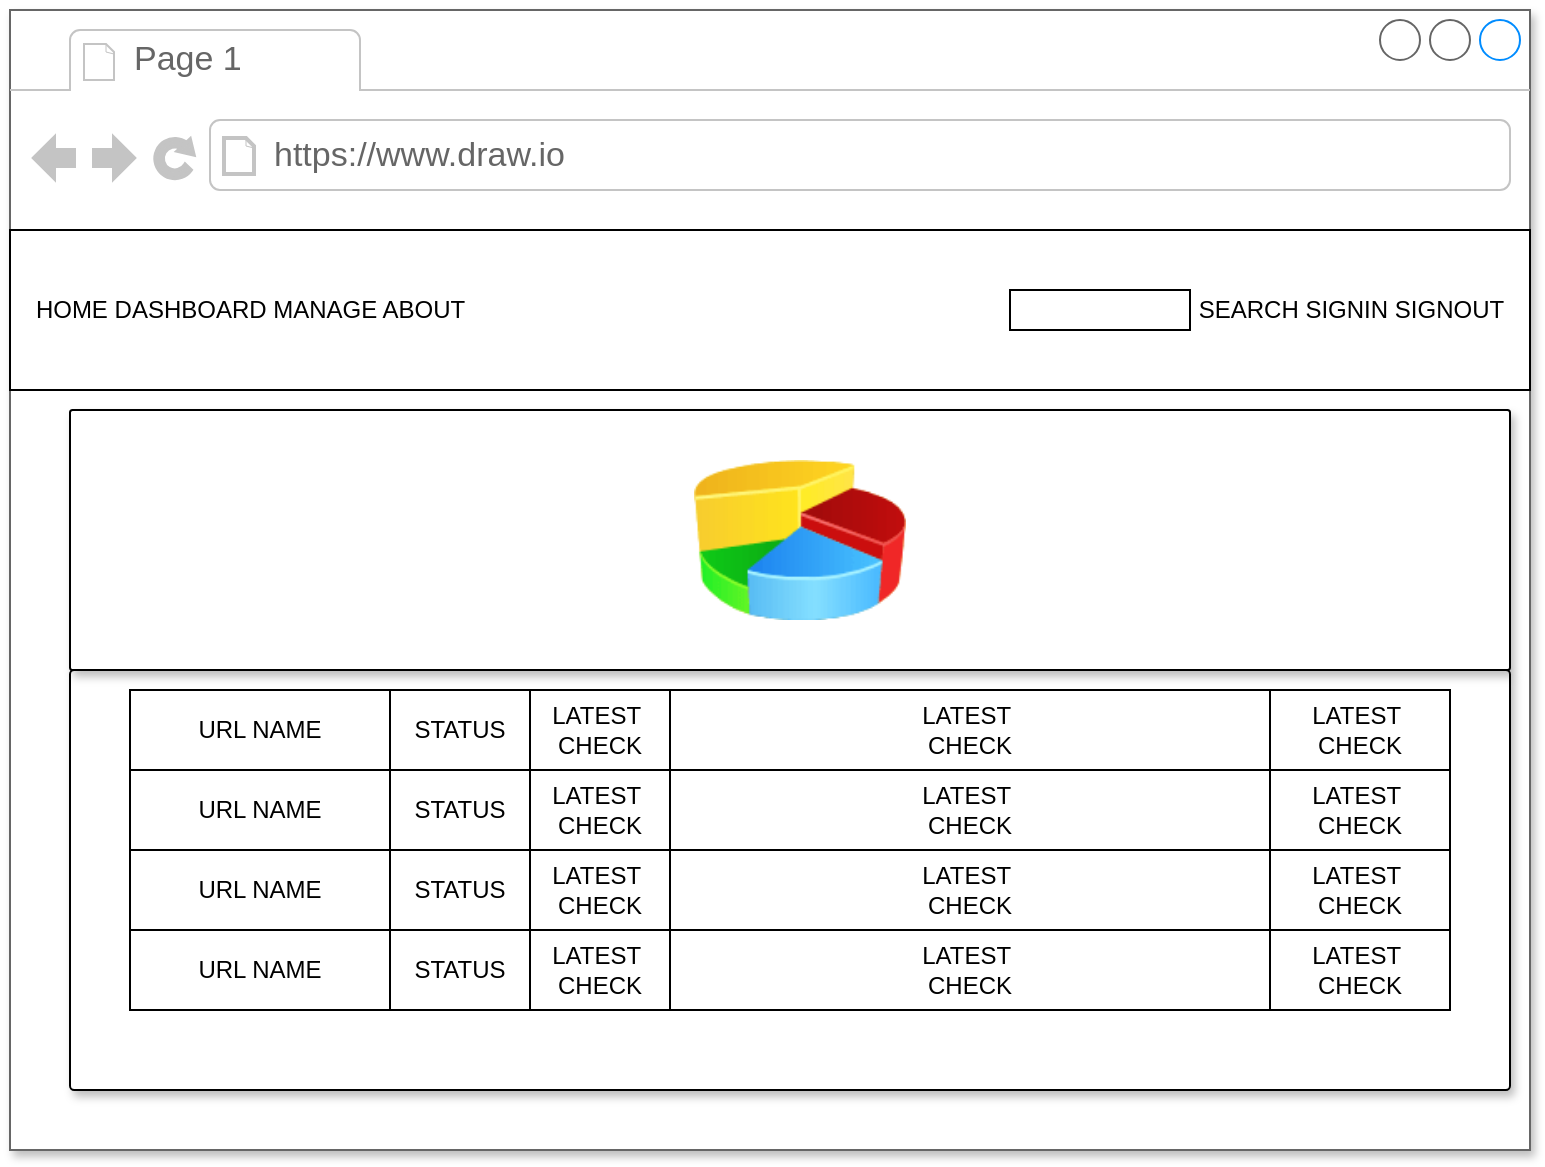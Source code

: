 <mxfile version="13.2.2" type="device" pages="6"><diagram id="Gpcx4wQNA_BlNwUFcQRp" name="0.1 - Dashboard"><mxGraphModel dx="1106" dy="1003" grid="1" gridSize="10" guides="1" tooltips="1" connect="1" arrows="1" fold="1" page="1" pageScale="1" pageWidth="827" pageHeight="1169" math="0" shadow="0"><root><mxCell id="0"/><mxCell id="1" style="" parent="0"/><mxCell id="JhEw5NiSFlyruYVLN_dT-1" value="" style="strokeWidth=1;shadow=1;dashed=0;align=center;html=1;shape=mxgraph.mockup.containers.browserWindow;rSize=0;strokeColor=#666666;strokeColor2=#008cff;strokeColor3=#c4c4c4;mainText=,;recursiveResize=0;fillColor=none;" parent="1" vertex="1"><mxGeometry x="40" y="80" width="760" height="570" as="geometry"/></mxCell><mxCell id="JhEw5NiSFlyruYVLN_dT-2" value="Page 1" style="strokeWidth=1;shadow=0;dashed=0;align=center;html=1;shape=mxgraph.mockup.containers.anchor;fontSize=17;fontColor=#666666;align=left;" parent="JhEw5NiSFlyruYVLN_dT-1" vertex="1"><mxGeometry x="60" y="12" width="110" height="26" as="geometry"/></mxCell><mxCell id="JhEw5NiSFlyruYVLN_dT-3" value="https://www.draw.io" style="strokeWidth=1;shadow=0;dashed=0;align=center;html=1;shape=mxgraph.mockup.containers.anchor;rSize=0;fontSize=17;fontColor=#666666;align=left;" parent="JhEw5NiSFlyruYVLN_dT-1" vertex="1"><mxGeometry x="130" y="60" width="250" height="26" as="geometry"/></mxCell><mxCell id="JhEw5NiSFlyruYVLN_dT-25" value="DASHBOARD COMPONENT" style="rounded=1;whiteSpace=wrap;html=1;shadow=1;arcSize=1;" parent="JhEw5NiSFlyruYVLN_dT-1" vertex="1"><mxGeometry x="30" y="330" width="720" height="210" as="geometry"/></mxCell><mxCell id="JhEw5NiSFlyruYVLN_dT-26" value="URL NAME" style="rounded=0;whiteSpace=wrap;html=1;glass=0;arcSize=2;shadow=0;" parent="JhEw5NiSFlyruYVLN_dT-1" vertex="1"><mxGeometry x="60" y="340" width="130" height="40" as="geometry"/></mxCell><mxCell id="JhEw5NiSFlyruYVLN_dT-27" value="STATUS" style="rounded=0;whiteSpace=wrap;html=1;glass=0;arcSize=2;shadow=0;" parent="JhEw5NiSFlyruYVLN_dT-1" vertex="1"><mxGeometry x="190" y="340" width="70" height="40" as="geometry"/></mxCell><mxCell id="JhEw5NiSFlyruYVLN_dT-28" value="LATEST&amp;nbsp;&lt;br&gt;CHECK" style="rounded=0;whiteSpace=wrap;html=1;glass=0;arcSize=2;shadow=0;" parent="JhEw5NiSFlyruYVLN_dT-1" vertex="1"><mxGeometry x="260" y="340" width="70" height="40" as="geometry"/></mxCell><mxCell id="JhEw5NiSFlyruYVLN_dT-29" value="LATEST&amp;nbsp;&lt;br&gt;CHECK" style="rounded=0;whiteSpace=wrap;html=1;glass=0;arcSize=2;shadow=0;" parent="JhEw5NiSFlyruYVLN_dT-1" vertex="1"><mxGeometry x="330" y="340" width="300" height="40" as="geometry"/></mxCell><mxCell id="JhEw5NiSFlyruYVLN_dT-30" value="LATEST&amp;nbsp;&lt;br&gt;CHECK" style="rounded=0;whiteSpace=wrap;html=1;glass=0;arcSize=2;shadow=0;" parent="JhEw5NiSFlyruYVLN_dT-1" vertex="1"><mxGeometry x="630" y="340" width="90" height="40" as="geometry"/></mxCell><mxCell id="JhEw5NiSFlyruYVLN_dT-32" value="URL NAME" style="rounded=0;whiteSpace=wrap;html=1;glass=0;arcSize=2;shadow=0;" parent="JhEw5NiSFlyruYVLN_dT-1" vertex="1"><mxGeometry x="60" y="380" width="130" height="40" as="geometry"/></mxCell><mxCell id="JhEw5NiSFlyruYVLN_dT-33" value="STATUS" style="rounded=0;whiteSpace=wrap;html=1;glass=0;arcSize=2;shadow=0;" parent="JhEw5NiSFlyruYVLN_dT-1" vertex="1"><mxGeometry x="190" y="380" width="70" height="40" as="geometry"/></mxCell><mxCell id="JhEw5NiSFlyruYVLN_dT-34" value="LATEST&amp;nbsp;&lt;br&gt;CHECK" style="rounded=0;whiteSpace=wrap;html=1;glass=0;arcSize=2;shadow=0;" parent="JhEw5NiSFlyruYVLN_dT-1" vertex="1"><mxGeometry x="260" y="380" width="70" height="40" as="geometry"/></mxCell><mxCell id="JhEw5NiSFlyruYVLN_dT-35" value="LATEST&amp;nbsp;&lt;br&gt;CHECK" style="rounded=0;whiteSpace=wrap;html=1;glass=0;arcSize=2;shadow=0;" parent="JhEw5NiSFlyruYVLN_dT-1" vertex="1"><mxGeometry x="330" y="380" width="300" height="40" as="geometry"/></mxCell><mxCell id="JhEw5NiSFlyruYVLN_dT-36" value="LATEST&amp;nbsp;&lt;br&gt;CHECK" style="rounded=0;whiteSpace=wrap;html=1;glass=0;arcSize=2;shadow=0;" parent="JhEw5NiSFlyruYVLN_dT-1" vertex="1"><mxGeometry x="630" y="380" width="90" height="40" as="geometry"/></mxCell><mxCell id="JhEw5NiSFlyruYVLN_dT-37" value="URL NAME" style="rounded=0;whiteSpace=wrap;html=1;glass=0;arcSize=2;shadow=0;" parent="JhEw5NiSFlyruYVLN_dT-1" vertex="1"><mxGeometry x="60" y="420" width="130" height="40" as="geometry"/></mxCell><mxCell id="JhEw5NiSFlyruYVLN_dT-38" value="STATUS" style="rounded=0;whiteSpace=wrap;html=1;glass=0;arcSize=2;shadow=0;" parent="JhEw5NiSFlyruYVLN_dT-1" vertex="1"><mxGeometry x="190" y="420" width="70" height="40" as="geometry"/></mxCell><mxCell id="JhEw5NiSFlyruYVLN_dT-39" value="LATEST&amp;nbsp;&lt;br&gt;CHECK" style="rounded=0;whiteSpace=wrap;html=1;glass=0;arcSize=2;shadow=0;" parent="JhEw5NiSFlyruYVLN_dT-1" vertex="1"><mxGeometry x="260" y="420" width="70" height="40" as="geometry"/></mxCell><mxCell id="JhEw5NiSFlyruYVLN_dT-40" value="LATEST&amp;nbsp;&lt;br&gt;CHECK" style="rounded=0;whiteSpace=wrap;html=1;glass=0;arcSize=2;shadow=0;" parent="JhEw5NiSFlyruYVLN_dT-1" vertex="1"><mxGeometry x="330" y="420" width="300" height="40" as="geometry"/></mxCell><mxCell id="JhEw5NiSFlyruYVLN_dT-41" value="LATEST&amp;nbsp;&lt;br&gt;CHECK" style="rounded=0;whiteSpace=wrap;html=1;glass=0;arcSize=2;shadow=0;" parent="JhEw5NiSFlyruYVLN_dT-1" vertex="1"><mxGeometry x="630" y="420" width="90" height="40" as="geometry"/></mxCell><mxCell id="JhEw5NiSFlyruYVLN_dT-42" value="URL NAME" style="rounded=0;whiteSpace=wrap;html=1;glass=0;arcSize=2;shadow=0;" parent="JhEw5NiSFlyruYVLN_dT-1" vertex="1"><mxGeometry x="60" y="460" width="130" height="40" as="geometry"/></mxCell><mxCell id="JhEw5NiSFlyruYVLN_dT-43" value="STATUS" style="rounded=0;whiteSpace=wrap;html=1;glass=0;arcSize=2;shadow=0;" parent="JhEw5NiSFlyruYVLN_dT-1" vertex="1"><mxGeometry x="190" y="460" width="70" height="40" as="geometry"/></mxCell><mxCell id="JhEw5NiSFlyruYVLN_dT-44" value="LATEST&amp;nbsp;&lt;br&gt;CHECK" style="rounded=0;whiteSpace=wrap;html=1;glass=0;arcSize=2;shadow=0;" parent="JhEw5NiSFlyruYVLN_dT-1" vertex="1"><mxGeometry x="260" y="460" width="70" height="40" as="geometry"/></mxCell><mxCell id="JhEw5NiSFlyruYVLN_dT-45" value="LATEST&amp;nbsp;&lt;br&gt;CHECK" style="rounded=0;whiteSpace=wrap;html=1;glass=0;arcSize=2;shadow=0;" parent="JhEw5NiSFlyruYVLN_dT-1" vertex="1"><mxGeometry x="330" y="460" width="300" height="40" as="geometry"/></mxCell><mxCell id="JhEw5NiSFlyruYVLN_dT-46" value="LATEST&amp;nbsp;&lt;br&gt;CHECK" style="rounded=0;whiteSpace=wrap;html=1;glass=0;arcSize=2;shadow=0;" parent="JhEw5NiSFlyruYVLN_dT-1" vertex="1"><mxGeometry x="630" y="460" width="90" height="40" as="geometry"/></mxCell><mxCell id="Xcr8S9W_x8ViJhrweZmh-1" value="" style="rounded=1;whiteSpace=wrap;html=1;shadow=1;arcSize=1;" parent="JhEw5NiSFlyruYVLN_dT-1" vertex="1"><mxGeometry x="30" y="200" width="720" height="130" as="geometry"/></mxCell><mxCell id="Xcr8S9W_x8ViJhrweZmh-2" value="" style="image;html=1;labelBackgroundColor=#ffffff;image=img/lib/clip_art/finance/Pie_Chart_128x128.png" parent="JhEw5NiSFlyruYVLN_dT-1" vertex="1"><mxGeometry x="210" y="225" width="370" height="80" as="geometry"/></mxCell><mxCell id="JhEw5NiSFlyruYVLN_dT-10" value="Layout" parent="0"/><mxCell id="JhEw5NiSFlyruYVLN_dT-24" value="HOME DASHBOARD MANAGE ABOUT&amp;nbsp; &amp;nbsp; &amp;nbsp; &amp;nbsp; &amp;nbsp; &amp;nbsp; &amp;nbsp; &amp;nbsp; &amp;nbsp; &amp;nbsp; &amp;nbsp; &amp;nbsp; &amp;nbsp; &amp;nbsp; &amp;nbsp; &amp;nbsp; &amp;nbsp; &amp;nbsp; &amp;nbsp; &amp;nbsp; &amp;nbsp; &amp;nbsp; &amp;nbsp; &amp;nbsp; &amp;nbsp; &amp;nbsp; &amp;nbsp; &amp;nbsp; &amp;nbsp; &amp;nbsp; &amp;nbsp; &amp;nbsp; &amp;nbsp; &amp;nbsp; &amp;nbsp; &amp;nbsp; &amp;nbsp; &amp;nbsp; &amp;nbsp; &amp;nbsp; &amp;nbsp; &amp;nbsp; &amp;nbsp; &amp;nbsp; &amp;nbsp; &amp;nbsp; &amp;nbsp; &amp;nbsp; &amp;nbsp; &amp;nbsp; &amp;nbsp; &amp;nbsp; &amp;nbsp; &amp;nbsp; &amp;nbsp; SEARCH SIGNIN SIGNOUT" style="rounded=0;whiteSpace=wrap;html=1;shadow=0;" parent="JhEw5NiSFlyruYVLN_dT-10" vertex="1"><mxGeometry x="40" y="190" width="760" height="80" as="geometry"/></mxCell><mxCell id="JhEw5NiSFlyruYVLN_dT-63" value="" style="rounded=0;whiteSpace=wrap;html=1;shadow=0;glass=0;fillColor=none;" parent="JhEw5NiSFlyruYVLN_dT-10" vertex="1"><mxGeometry x="540" y="220" width="90" height="20" as="geometry"/></mxCell><mxCell id="JhEw5NiSFlyruYVLN_dT-17" value="Untitled Layer" parent="0" visible="0"/><mxCell id="JhEw5NiSFlyruYVLN_dT-18" value="" style="strokeWidth=1;shadow=1;dashed=0;align=center;html=1;shape=mxgraph.mockup.containers.browserWindow;rSize=0;strokeColor=#666666;strokeColor2=#008cff;strokeColor3=#c4c4c4;mainText=,;recursiveResize=0;fillColor=none;" parent="JhEw5NiSFlyruYVLN_dT-17" vertex="1"><mxGeometry x="40" y="80" width="760" height="570" as="geometry"/></mxCell><mxCell id="JhEw5NiSFlyruYVLN_dT-19" value="Page 1" style="strokeWidth=1;shadow=0;dashed=0;align=center;html=1;shape=mxgraph.mockup.containers.anchor;fontSize=17;fontColor=#666666;align=left;" parent="JhEw5NiSFlyruYVLN_dT-18" vertex="1"><mxGeometry x="60" y="12" width="110" height="26" as="geometry"/></mxCell><mxCell id="JhEw5NiSFlyruYVLN_dT-20" value="https://www.draw.io" style="strokeWidth=1;shadow=0;dashed=0;align=center;html=1;shape=mxgraph.mockup.containers.anchor;rSize=0;fontSize=17;fontColor=#666666;align=left;" parent="JhEw5NiSFlyruYVLN_dT-18" vertex="1"><mxGeometry x="130" y="60" width="250" height="26" as="geometry"/></mxCell><mxCell id="JhEw5NiSFlyruYVLN_dT-21" value="HEADER" style="rounded=0;whiteSpace=wrap;html=1;shadow=1;" parent="JhEw5NiSFlyruYVLN_dT-18" vertex="1"><mxGeometry y="110" width="760" height="80" as="geometry"/></mxCell><mxCell id="JhEw5NiSFlyruYVLN_dT-22" value="COMPONENT NAME" style="rounded=0;whiteSpace=wrap;html=1;" parent="JhEw5NiSFlyruYVLN_dT-18" vertex="1"><mxGeometry x="30" y="190" width="700" height="30" as="geometry"/></mxCell><mxCell id="JhEw5NiSFlyruYVLN_dT-23" value="COMPONENT NAME" style="rounded=0;whiteSpace=wrap;html=1;" parent="JhEw5NiSFlyruYVLN_dT-18" vertex="1"><mxGeometry x="30" y="250" width="700" height="290" as="geometry"/></mxCell></root></mxGraphModel></diagram><diagram name="0.1 - URL Manager" id="dG4ljf8J-7K_ddV0CfgQ"><mxGraphModel dx="1106" dy="1003" grid="1" gridSize="10" guides="1" tooltips="1" connect="1" arrows="1" fold="1" page="1" pageScale="1" pageWidth="827" pageHeight="1169" math="0" shadow="0"><root><mxCell id="LIolIvbrjn1tyEnvguCQ-0"/><mxCell id="LIolIvbrjn1tyEnvguCQ-1" style="" parent="LIolIvbrjn1tyEnvguCQ-0"/><mxCell id="LIolIvbrjn1tyEnvguCQ-2" value="" style="strokeWidth=1;shadow=1;dashed=0;align=center;html=1;shape=mxgraph.mockup.containers.browserWindow;rSize=0;strokeColor=#666666;strokeColor2=#008cff;strokeColor3=#c4c4c4;mainText=,;recursiveResize=0;fillColor=none;" parent="LIolIvbrjn1tyEnvguCQ-1" vertex="1"><mxGeometry x="40" y="80" width="760" height="570" as="geometry"/></mxCell><mxCell id="LIolIvbrjn1tyEnvguCQ-3" value="Page 1" style="strokeWidth=1;shadow=0;dashed=0;align=center;html=1;shape=mxgraph.mockup.containers.anchor;fontSize=17;fontColor=#666666;align=left;" parent="LIolIvbrjn1tyEnvguCQ-2" vertex="1"><mxGeometry x="60" y="12" width="110" height="26" as="geometry"/></mxCell><mxCell id="LIolIvbrjn1tyEnvguCQ-4" value="https://www.draw.io" style="strokeWidth=1;shadow=0;dashed=0;align=center;html=1;shape=mxgraph.mockup.containers.anchor;rSize=0;fontSize=17;fontColor=#666666;align=left;" parent="LIolIvbrjn1tyEnvguCQ-2" vertex="1"><mxGeometry x="130" y="60" width="250" height="26" as="geometry"/></mxCell><mxCell id="LIolIvbrjn1tyEnvguCQ-11" value="URL NAME: _____________________" style="rounded=0;whiteSpace=wrap;html=1;glass=0;arcSize=2;shadow=0;" parent="LIolIvbrjn1tyEnvguCQ-2" vertex="1"><mxGeometry x="20" y="350" width="720" height="30" as="geometry"/></mxCell><mxCell id="LIolIvbrjn1tyEnvguCQ-36" value="v0.1" style="text;strokeColor=none;fillColor=none;html=1;fontSize=24;fontStyle=1;verticalAlign=middle;align=center;rounded=0;shadow=0;glass=0;" parent="LIolIvbrjn1tyEnvguCQ-1" vertex="1"><mxGeometry x="390" y="20" width="100" height="40" as="geometry"/></mxCell><mxCell id="LIolIvbrjn1tyEnvguCQ-5" value="Layout" parent="LIolIvbrjn1tyEnvguCQ-0"/><mxCell id="LIolIvbrjn1tyEnvguCQ-6" value="HOME&amp;nbsp; DASHBOARD&amp;nbsp; MANAGE&amp;nbsp; &amp;nbsp;ABOUT&amp;nbsp; &amp;nbsp; &amp;nbsp; &amp;nbsp; &amp;nbsp; &amp;nbsp; &amp;nbsp; &amp;nbsp; &amp;nbsp; &amp;nbsp; &amp;nbsp; &amp;nbsp; &amp;nbsp; &amp;nbsp; &amp;nbsp; &amp;nbsp; &amp;nbsp; &amp;nbsp; &amp;nbsp; &amp;nbsp; &amp;nbsp; &amp;nbsp; &amp;nbsp; &amp;nbsp; &amp;nbsp; &amp;nbsp; &amp;nbsp; &amp;nbsp; &amp;nbsp; &amp;nbsp; &amp;nbsp; &amp;nbsp; &amp;nbsp; &amp;nbsp; &amp;nbsp; &amp;nbsp; &amp;nbsp; &amp;nbsp; &amp;nbsp; &amp;nbsp; &amp;nbsp; &amp;nbsp; &amp;nbsp; &amp;nbsp; &amp;nbsp; &amp;nbsp; &amp;nbsp; &amp;nbsp; &amp;nbsp; &amp;nbsp; &amp;nbsp; &amp;nbsp; &amp;nbsp; &amp;nbsp; &amp;nbsp; &amp;nbsp; &amp;nbsp; &amp;nbsp; &amp;nbsp; &amp;nbsp; &amp;nbsp; &amp;nbsp; &amp;nbsp; &amp;nbsp; &amp;nbsp; &amp;nbsp; &amp;nbsp; &amp;nbsp; &amp;nbsp; &amp;nbsp; &amp;nbsp;" style="rounded=0;whiteSpace=wrap;html=1;shadow=0;fontStyle=1" parent="LIolIvbrjn1tyEnvguCQ-5" vertex="1"><mxGeometry x="40" y="190" width="760" height="80" as="geometry"/></mxCell><mxCell id="LIolIvbrjn1tyEnvguCQ-29" value="Untitled Layer" parent="LIolIvbrjn1tyEnvguCQ-0" visible="0"/><mxCell id="LIolIvbrjn1tyEnvguCQ-30" value="" style="strokeWidth=1;shadow=1;dashed=0;align=center;html=1;shape=mxgraph.mockup.containers.browserWindow;rSize=0;strokeColor=#666666;strokeColor2=#008cff;strokeColor3=#c4c4c4;mainText=,;recursiveResize=0;fillColor=none;" parent="LIolIvbrjn1tyEnvguCQ-29" vertex="1"><mxGeometry x="40" y="80" width="760" height="570" as="geometry"/></mxCell><mxCell id="LIolIvbrjn1tyEnvguCQ-31" value="Page 1" style="strokeWidth=1;shadow=0;dashed=0;align=center;html=1;shape=mxgraph.mockup.containers.anchor;fontSize=17;fontColor=#666666;align=left;" parent="LIolIvbrjn1tyEnvguCQ-30" vertex="1"><mxGeometry x="60" y="12" width="110" height="26" as="geometry"/></mxCell><mxCell id="LIolIvbrjn1tyEnvguCQ-32" value="https://www.draw.io" style="strokeWidth=1;shadow=0;dashed=0;align=center;html=1;shape=mxgraph.mockup.containers.anchor;rSize=0;fontSize=17;fontColor=#666666;align=left;" parent="LIolIvbrjn1tyEnvguCQ-30" vertex="1"><mxGeometry x="130" y="60" width="250" height="26" as="geometry"/></mxCell><mxCell id="LIolIvbrjn1tyEnvguCQ-33" value="HEADER" style="rounded=0;whiteSpace=wrap;html=1;shadow=1;" parent="LIolIvbrjn1tyEnvguCQ-30" vertex="1"><mxGeometry y="110" width="760" height="80" as="geometry"/></mxCell><mxCell id="LIolIvbrjn1tyEnvguCQ-34" value="COMPONENT NAME" style="rounded=0;whiteSpace=wrap;html=1;" parent="LIolIvbrjn1tyEnvguCQ-30" vertex="1"><mxGeometry x="30" y="190" width="700" height="30" as="geometry"/></mxCell><mxCell id="LIolIvbrjn1tyEnvguCQ-35" value="COMPONENT NAME" style="rounded=0;whiteSpace=wrap;html=1;" parent="LIolIvbrjn1tyEnvguCQ-30" vertex="1"><mxGeometry x="30" y="250" width="700" height="290" as="geometry"/></mxCell></root></mxGraphModel></diagram><diagram id="1hkBMuZgUc20kdUB3a5_" name="Component Relation"><mxGraphModel dx="1106" dy="1003" grid="1" gridSize="10" guides="1" tooltips="1" connect="1" arrows="1" fold="1" page="1" pageScale="1" pageWidth="827" pageHeight="1169" math="0" shadow="0"><root><mxCell id="D-e44xu-37rE9NArLliy-0"/><mxCell id="D-e44xu-37rE9NArLliy-1" parent="D-e44xu-37rE9NArLliy-0"/><mxCell id="D-e44xu-37rE9NArLliy-4" style="edgeStyle=orthogonalEdgeStyle;rounded=0;orthogonalLoop=1;jettySize=auto;html=1;exitX=0.5;exitY=1;exitDx=0;exitDy=0;entryX=0.5;entryY=0;entryDx=0;entryDy=0;" parent="D-e44xu-37rE9NArLliy-1" source="D-e44xu-37rE9NArLliy-2" target="D-e44xu-37rE9NArLliy-5" edge="1"><mxGeometry relative="1" as="geometry"><mxPoint x="160" y="200" as="targetPoint"/></mxGeometry></mxCell><mxCell id="D-e44xu-37rE9NArLliy-2" value="APP COMPONENT" style="rounded=0;whiteSpace=wrap;html=1;" parent="D-e44xu-37rE9NArLliy-1" vertex="1"><mxGeometry x="240" y="80" width="160" height="40" as="geometry"/></mxCell><mxCell id="D-e44xu-37rE9NArLliy-5" value="NAVIGATION" style="rounded=0;whiteSpace=wrap;html=1;" parent="D-e44xu-37rE9NArLliy-1" vertex="1"><mxGeometry x="120" y="200" width="120" height="40" as="geometry"/></mxCell><mxCell id="D-e44xu-37rE9NArLliy-17" value="" style="edgeStyle=orthogonalEdgeStyle;rounded=0;orthogonalLoop=1;jettySize=auto;html=1;" parent="D-e44xu-37rE9NArLliy-1" source="D-e44xu-37rE9NArLliy-6" target="D-e44xu-37rE9NArLliy-13" edge="1"><mxGeometry relative="1" as="geometry"/></mxCell><mxCell id="D-e44xu-37rE9NArLliy-6" value="DASHBOARD" style="rounded=0;whiteSpace=wrap;html=1;" parent="D-e44xu-37rE9NArLliy-1" vertex="1"><mxGeometry x="260" y="200" width="120" height="40" as="geometry"/></mxCell><mxCell id="D-e44xu-37rE9NArLliy-7" value="FOOTER" style="rounded=0;whiteSpace=wrap;html=1;" parent="D-e44xu-37rE9NArLliy-1" vertex="1"><mxGeometry x="400" y="200" width="120" height="40" as="geometry"/></mxCell><mxCell id="D-e44xu-37rE9NArLliy-10" style="edgeStyle=orthogonalEdgeStyle;rounded=0;orthogonalLoop=1;jettySize=auto;html=1;exitX=0.5;exitY=1;exitDx=0;exitDy=0;entryX=0.5;entryY=0;entryDx=0;entryDy=0;" parent="D-e44xu-37rE9NArLliy-1" source="D-e44xu-37rE9NArLliy-2" target="D-e44xu-37rE9NArLliy-7" edge="1"><mxGeometry relative="1" as="geometry"><mxPoint x="170" y="210" as="targetPoint"/><mxPoint x="330" y="130" as="sourcePoint"/></mxGeometry></mxCell><mxCell id="D-e44xu-37rE9NArLliy-12" style="edgeStyle=orthogonalEdgeStyle;rounded=0;orthogonalLoop=1;jettySize=auto;html=1;" parent="D-e44xu-37rE9NArLliy-1" target="D-e44xu-37rE9NArLliy-6" edge="1"><mxGeometry relative="1" as="geometry"><mxPoint x="530" y="210" as="targetPoint"/><mxPoint x="320" y="120" as="sourcePoint"/></mxGeometry></mxCell><mxCell id="D-e44xu-37rE9NArLliy-13" value="NGX-CHART" style="rounded=0;whiteSpace=wrap;html=1;" parent="D-e44xu-37rE9NArLliy-1" vertex="1"><mxGeometry x="320" y="280" width="120" height="40" as="geometry"/></mxCell><mxCell id="D-e44xu-37rE9NArLliy-14" value="API RESPONSE &lt;br&gt;SERVICE&lt;br&gt;" style="rounded=0;whiteSpace=wrap;html=1;" parent="D-e44xu-37rE9NArLliy-1" vertex="1"><mxGeometry x="130" y="280" width="120" height="40" as="geometry"/></mxCell><mxCell id="mgAC9dKgCsvl-_7SrLu1-0" value="" style="endArrow=classic;startArrow=classic;html=1;entryX=0.5;entryY=1;entryDx=0;entryDy=0;exitX=0.5;exitY=0;exitDx=0;exitDy=0;" parent="D-e44xu-37rE9NArLliy-1" source="D-e44xu-37rE9NArLliy-14" target="D-e44xu-37rE9NArLliy-6" edge="1"><mxGeometry width="50" height="50" relative="1" as="geometry"><mxPoint x="390" y="540" as="sourcePoint"/><mxPoint x="440" y="490" as="targetPoint"/></mxGeometry></mxCell></root></mxGraphModel></diagram><diagram id="zvkIWAT0B6ysT9Fz6baL" name="Database integration"><mxGraphModel dx="1106" dy="1003" grid="1" gridSize="10" guides="1" tooltips="1" connect="1" arrows="1" fold="1" page="1" pageScale="1" pageWidth="827" pageHeight="1169" math="0" shadow="0"><root><mxCell id="cudRAM9V3_3gnMUIZ0v8-0"/><mxCell id="cudRAM9V3_3gnMUIZ0v8-1" parent="cudRAM9V3_3gnMUIZ0v8-0"/><mxCell id="ZcI8CtILM8tUKuTAT-XX-14" value="&lt;font style=&quot;font-size: 21px&quot;&gt;STATUS SONAR UI&lt;/font&gt;" style="rounded=0;whiteSpace=wrap;html=1;fontStyle=1;strokeWidth=1;align=left;verticalAlign=top;labelBackgroundColor=none;labelBorderColor=none;fillColor=#f5f5f5;strokeColor=#666666;fontColor=#333333;" parent="cudRAM9V3_3gnMUIZ0v8-1" vertex="1"><mxGeometry x="10" y="160" width="810" height="180" as="geometry"/></mxCell><mxCell id="ZcI8CtILM8tUKuTAT-XX-15" value="CHARTS" style="rounded=0;whiteSpace=wrap;html=1;strokeWidth=1;fontStyle=1;align=left;verticalAlign=top;" parent="cudRAM9V3_3gnMUIZ0v8-1" vertex="1"><mxGeometry x="700" y="210" width="110" height="120" as="geometry"/></mxCell><mxCell id="cudRAM9V3_3gnMUIZ0v8-2" value="ACCOUNT DATA -&amp;nbsp;&lt;br&gt;MONGODB" style="shape=cylinder;whiteSpace=wrap;html=1;boundedLbl=1;backgroundOutline=1;fontStyle=1;strokeWidth=2;fillColor=#dae8fc;strokeColor=#6c8ebf;shadow=1;" parent="cudRAM9V3_3gnMUIZ0v8-1" vertex="1"><mxGeometry x="40" y="710" width="530" height="100" as="geometry"/></mxCell><mxCell id="vEK50lEWHPLwnyE-kc_l-9" value="URLCHECKER&amp;nbsp;SERVICE" style="rounded=0;whiteSpace=wrap;html=1;fontStyle=1;strokeWidth=1;fontSize=15;verticalAlign=middle;align=center;" parent="cudRAM9V3_3gnMUIZ0v8-1" vertex="1"><mxGeometry x="320" y="440" width="250" height="130" as="geometry"/></mxCell><mxCell id="ZcI8CtILM8tUKuTAT-XX-0" value="ACCOUNT SERVICE api/account/" style="rounded=0;whiteSpace=wrap;html=1;fontStyle=1;strokeWidth=1;fontSize=15;verticalAlign=middle;align=center;" parent="cudRAM9V3_3gnMUIZ0v8-1" vertex="1"><mxGeometry x="10" y="440" width="300" height="130" as="geometry"/></mxCell><mxCell id="ZcI8CtILM8tUKuTAT-XX-3" value="DATABASE INTEGRATION" style="rounded=0;whiteSpace=wrap;html=1;strokeWidth=2;fontStyle=1;fontSize=30;fillColor=#ffe6cc;strokeColor=#d79b00;" parent="cudRAM9V3_3gnMUIZ0v8-1" vertex="1"><mxGeometry x="10" y="40" width="810" height="40" as="geometry"/></mxCell><mxCell id="ZcI8CtILM8tUKuTAT-XX-16" value="SHOW URL LIST" style="rounded=0;whiteSpace=wrap;html=1;strokeWidth=1;fontStyle=1;align=left;verticalAlign=top;" parent="cudRAM9V3_3gnMUIZ0v8-1" vertex="1"><mxGeometry x="20" y="210" width="170" height="120" as="geometry"/></mxCell><mxCell id="ZcI8CtILM8tUKuTAT-XX-18" value="ACCOUNT EDIT" style="rounded=0;whiteSpace=wrap;html=1;strokeWidth=1;fontStyle=1;align=left;verticalAlign=top;" parent="cudRAM9V3_3gnMUIZ0v8-1" vertex="1"><mxGeometry x="200" y="210" width="320" height="120" as="geometry"/></mxCell><mxCell id="ZcI8CtILM8tUKuTAT-XX-19" value="ADMIN" style="rounded=0;whiteSpace=wrap;html=1;strokeWidth=1;fontStyle=1;align=left;verticalAlign=top;" parent="cudRAM9V3_3gnMUIZ0v8-1" vertex="1"><mxGeometry x="530" y="210" width="160" height="120" as="geometry"/></mxCell><mxCell id="ZcI8CtILM8tUKuTAT-XX-20" value="METRICS SERVICE&lt;br&gt;" style="rounded=0;whiteSpace=wrap;html=1;fontStyle=1;strokeWidth=1;fontSize=15;verticalAlign=middle;align=center;shadow=0;fillColor=#ffffff;opacity=80;" parent="cudRAM9V3_3gnMUIZ0v8-1" vertex="1"><mxGeometry x="580" y="440" width="220" height="130" as="geometry"/></mxCell><mxCell id="vEK50lEWHPLwnyE-kc_l-11" value="PROMETHEUS" style="shape=cylinder;whiteSpace=wrap;html=1;boundedLbl=1;backgroundOutline=1;fontStyle=1;strokeWidth=2;fillColor=#dae8fc;strokeColor=#6c8ebf;shadow=0;opacity=80;textOpacity=50;" parent="cudRAM9V3_3gnMUIZ0v8-1" vertex="1"><mxGeometry x="610" y="510" width="150" height="50" as="geometry"/></mxCell><mxCell id="ZcI8CtILM8tUKuTAT-XX-22" value="&lt;font style=&quot;font-size: 12px&quot;&gt;readAccount.UrlList()&lt;/font&gt;" style="rounded=1;whiteSpace=wrap;html=1;strokeWidth=1;fontSize=22;align=center;fontStyle=1;verticalAlign=middle;fillColor=#fff2cc;strokeColor=#d6b656;" parent="cudRAM9V3_3gnMUIZ0v8-1" vertex="1"><mxGeometry x="330" y="540" width="130" height="25" as="geometry"/></mxCell><mxCell id="ZcI8CtILM8tUKuTAT-XX-26" style="edgeStyle=orthogonalEdgeStyle;orthogonalLoop=1;jettySize=auto;html=1;entryX=0.5;entryY=0;entryDx=0;entryDy=0;fontSize=22;comic=0;shadow=0;jumpStyle=none;curved=1;" parent="cudRAM9V3_3gnMUIZ0v8-1" source="ZcI8CtILM8tUKuTAT-XX-25" target="cudRAM9V3_3gnMUIZ0v8-2" edge="1"><mxGeometry relative="1" as="geometry"/></mxCell><mxCell id="ZcI8CtILM8tUKuTAT-XX-25" value="&lt;font style=&quot;font-size: 12px&quot;&gt;readAccountList()&lt;/font&gt;" style="rounded=1;whiteSpace=wrap;html=1;strokeWidth=1;fontSize=22;align=center;fontStyle=1;verticalAlign=middle;fillColor=#fff2cc;strokeColor=#d6b656;" parent="cudRAM9V3_3gnMUIZ0v8-1" vertex="1"><mxGeometry x="20" y="540" width="110" height="25" as="geometry"/></mxCell><mxCell id="ZcI8CtILM8tUKuTAT-XX-27" style="edgeStyle=orthogonalEdgeStyle;orthogonalLoop=1;jettySize=auto;html=1;entryX=0.5;entryY=0;entryDx=0;entryDy=0;fontSize=22;comic=0;shadow=0;jumpStyle=none;curved=1;exitX=0.5;exitY=1;exitDx=0;exitDy=0;" parent="cudRAM9V3_3gnMUIZ0v8-1" source="ZcI8CtILM8tUKuTAT-XX-22" target="cudRAM9V3_3gnMUIZ0v8-2" edge="1"><mxGeometry relative="1" as="geometry"><mxPoint x="100" y="575" as="sourcePoint"/><mxPoint x="325" y="810" as="targetPoint"/></mxGeometry></mxCell><mxCell id="ZcI8CtILM8tUKuTAT-XX-34" style="edgeStyle=orthogonalEdgeStyle;curved=1;comic=0;jumpStyle=none;orthogonalLoop=1;jettySize=auto;html=1;shadow=0;fontSize=15;exitX=0.5;exitY=1;exitDx=0;exitDy=0;" parent="cudRAM9V3_3gnMUIZ0v8-1" source="ZcI8CtILM8tUKuTAT-XX-15" target="ZcI8CtILM8tUKuTAT-XX-35" edge="1"><mxGeometry relative="1" as="geometry"/></mxCell><mxCell id="ZcI8CtILM8tUKuTAT-XX-28" value="&lt;font style=&quot;font-size: 12px&quot;&gt;fetchMetrics()&lt;/font&gt;" style="rounded=1;whiteSpace=wrap;html=1;strokeWidth=1;fontSize=22;align=center;fontStyle=1;verticalAlign=middle;fillColor=#fff2cc;strokeColor=#d6b656;" parent="cudRAM9V3_3gnMUIZ0v8-1" vertex="1"><mxGeometry x="710" y="300" width="80" height="25" as="geometry"/></mxCell><mxCell id="ZcI8CtILM8tUKuTAT-XX-33" style="edgeStyle=orthogonalEdgeStyle;curved=1;comic=0;jumpStyle=none;orthogonalLoop=1;jettySize=auto;html=1;entryX=0.5;entryY=0;entryDx=0;entryDy=0;shadow=0;fontSize=15;" parent="cudRAM9V3_3gnMUIZ0v8-1" source="ZcI8CtILM8tUKuTAT-XX-30" target="ZcI8CtILM8tUKuTAT-XX-31" edge="1"><mxGeometry relative="1" as="geometry"/></mxCell><mxCell id="ZcI8CtILM8tUKuTAT-XX-30" value="&lt;font style=&quot;font-size: 12px&quot;&gt;fetchURLs()&lt;/font&gt;" style="rounded=1;whiteSpace=wrap;html=1;strokeWidth=1;fontSize=22;align=center;fontStyle=1;verticalAlign=middle;fillColor=#fff2cc;strokeColor=#d6b656;" parent="cudRAM9V3_3gnMUIZ0v8-1" vertex="1"><mxGeometry x="30" y="300" width="80" height="25" as="geometry"/></mxCell><mxCell id="ZcI8CtILM8tUKuTAT-XX-31" value="&lt;font style=&quot;font-size: 12px&quot;&gt;/list&lt;/font&gt;" style="rounded=1;whiteSpace=wrap;html=1;strokeWidth=1;fontSize=22;align=center;fontStyle=1;verticalAlign=middle;fillColor=#fff2cc;strokeColor=#d6b656;" parent="cudRAM9V3_3gnMUIZ0v8-1" vertex="1"><mxGeometry x="17.5" y="450" width="62.5" height="25" as="geometry"/></mxCell><mxCell id="ZcI8CtILM8tUKuTAT-XX-35" value="&lt;font style=&quot;font-size: 12px&quot;&gt;/api/metrics&lt;/font&gt;" style="rounded=1;whiteSpace=wrap;html=1;strokeWidth=1;fontSize=22;align=center;fontStyle=1;verticalAlign=middle;fillColor=#fff2cc;strokeColor=#d6b656;" parent="cudRAM9V3_3gnMUIZ0v8-1" vertex="1"><mxGeometry x="595" y="450" width="105" height="25" as="geometry"/></mxCell><mxCell id="-xV8MvhNhdqh9ppOXkF3-0" value="&lt;font style=&quot;font-size: 12px&quot;&gt;getAccount()&lt;/font&gt;" style="rounded=1;whiteSpace=wrap;html=1;strokeWidth=1;fontSize=22;align=center;fontStyle=1;verticalAlign=middle;fillColor=#fff2cc;strokeColor=#d6b656;" parent="cudRAM9V3_3gnMUIZ0v8-1" vertex="1"><mxGeometry x="200" y="300" width="90" height="25" as="geometry"/></mxCell><mxCell id="-xV8MvhNhdqh9ppOXkF3-3" value="" style="edgeStyle=orthogonalEdgeStyle;rounded=0;orthogonalLoop=1;jettySize=auto;html=1;curved=1;entryX=0.5;entryY=0;entryDx=0;entryDy=0;" parent="cudRAM9V3_3gnMUIZ0v8-1" source="-xV8MvhNhdqh9ppOXkF3-1" target="-xV8MvhNhdqh9ppOXkF3-2" edge="1"><mxGeometry relative="1" as="geometry"><Array as="points"><mxPoint x="370" y="360"/><mxPoint x="270" y="360"/><mxPoint x="270" y="450"/></Array></mxGeometry></mxCell><mxCell id="-xV8MvhNhdqh9ppOXkF3-1" value="&lt;font style=&quot;font-size: 12px&quot;&gt;updateAccount&lt;br&gt;&lt;/font&gt;" style="rounded=1;whiteSpace=wrap;html=1;strokeWidth=1;fontSize=22;align=center;fontStyle=1;verticalAlign=middle;fillColor=#fff2cc;strokeColor=#d6b656;" parent="cudRAM9V3_3gnMUIZ0v8-1" vertex="1"><mxGeometry x="320" y="300" width="100" height="25" as="geometry"/></mxCell><mxCell id="-xV8MvhNhdqh9ppOXkF3-2" value="&lt;font style=&quot;font-size: 12px&quot;&gt;/update&lt;br&gt;&lt;/font&gt;" style="rounded=1;whiteSpace=wrap;html=1;strokeWidth=1;fontSize=22;align=center;fontStyle=1;verticalAlign=middle;fillColor=#fff2cc;strokeColor=#d6b656;" parent="cudRAM9V3_3gnMUIZ0v8-1" vertex="1"><mxGeometry x="220" y="450" width="77.5" height="25" as="geometry"/></mxCell></root></mxGraphModel></diagram><diagram id="UFHgbshWEryycwcyFsBY" name="Interactions"><mxGraphModel dx="1106" dy="1003" grid="1" gridSize="10" guides="1" tooltips="1" connect="1" arrows="1" fold="1" page="1" pageScale="1" pageWidth="827" pageHeight="1169" math="0" shadow="0"><root><mxCell id="rede_vxR9uphIIsBgFmv-0"/><mxCell id="rede_vxR9uphIIsBgFmv-1" parent="rede_vxR9uphIIsBgFmv-0"/><mxCell id="66dbVpCIPyyFejY8Mm0t-0" value="UI" style="rounded=0;whiteSpace=wrap;html=1;fontStyle=1;strokeWidth=2;" parent="rede_vxR9uphIIsBgFmv-1" vertex="1"><mxGeometry x="180" y="40" width="210" height="40" as="geometry"/></mxCell><mxCell id="66dbVpCIPyyFejY8Mm0t-1" value="API" style="rounded=0;whiteSpace=wrap;html=1;fontStyle=1;strokeWidth=2;" parent="rede_vxR9uphIIsBgFmv-1" vertex="1"><mxGeometry x="410" y="40" width="180" height="40" as="geometry"/></mxCell><mxCell id="66dbVpCIPyyFejY8Mm0t-2" value="DB" style="rounded=0;whiteSpace=wrap;html=1;fontStyle=1;strokeWidth=2;" parent="rede_vxR9uphIIsBgFmv-1" vertex="1"><mxGeometry x="610" y="40" width="200" height="40" as="geometry"/></mxCell><mxCell id="uuUtZW20ondWaVqZDQMc-0" value="" style="endArrow=none;html=1;strokeWidth=2;" parent="rede_vxR9uphIIsBgFmv-1" edge="1"><mxGeometry width="50" height="50" relative="1" as="geometry"><mxPoint x="400" y="1000" as="sourcePoint"/><mxPoint x="400" y="40" as="targetPoint"/></mxGeometry></mxCell><mxCell id="uuUtZW20ondWaVqZDQMc-1" value="" style="endArrow=none;html=1;strokeWidth=2;" parent="rede_vxR9uphIIsBgFmv-1" edge="1"><mxGeometry width="50" height="50" relative="1" as="geometry"><mxPoint x="600" y="1000" as="sourcePoint"/><mxPoint x="600" y="40" as="targetPoint"/></mxGeometry></mxCell><mxCell id="uuUtZW20ondWaVqZDQMc-2" value="ACTION" style="rounded=0;whiteSpace=wrap;html=1;fontStyle=1;strokeWidth=2;" parent="rede_vxR9uphIIsBgFmv-1" vertex="1"><mxGeometry x="10" y="40" width="140" height="40" as="geometry"/></mxCell><mxCell id="uuUtZW20ondWaVqZDQMc-3" value="" style="endArrow=none;html=1;strokeWidth=2;" parent="rede_vxR9uphIIsBgFmv-1" edge="1"><mxGeometry width="50" height="50" relative="1" as="geometry"><mxPoint x="160" y="1000" as="sourcePoint"/><mxPoint x="160" y="40" as="targetPoint"/></mxGeometry></mxCell><mxCell id="uuUtZW20ondWaVqZDQMc-4" value="" style="endArrow=none;html=1;strokeWidth=2;" parent="rede_vxR9uphIIsBgFmv-1" edge="1"><mxGeometry width="50" height="50" relative="1" as="geometry"><mxPoint x="10" y="90" as="sourcePoint"/><mxPoint x="810" y="90" as="targetPoint"/></mxGeometry></mxCell><mxCell id="uuUtZW20ondWaVqZDQMc-10" value="" style="edgeStyle=entityRelationEdgeStyle;rounded=0;orthogonalLoop=1;jettySize=auto;html=1;strokeWidth=2;" parent="rede_vxR9uphIIsBgFmv-1" source="uuUtZW20ondWaVqZDQMc-8" target="uuUtZW20ondWaVqZDQMc-9" edge="1"><mxGeometry relative="1" as="geometry"/></mxCell><mxCell id="uuUtZW20ondWaVqZDQMc-8" value="MANAGE -&lt;br&gt;UPDATE" style="rounded=1;whiteSpace=wrap;html=1;strokeWidth=2;fontStyle=1" parent="rede_vxR9uphIIsBgFmv-1" vertex="1"><mxGeometry x="30" y="121" width="120" height="42" as="geometry"/></mxCell><mxCell id="uuUtZW20ondWaVqZDQMc-9" value="LOAD CUSTOMER CONFIG" style="rounded=1;whiteSpace=wrap;html=1;strokeWidth=2;fontStyle=1" parent="rede_vxR9uphIIsBgFmv-1" vertex="1"><mxGeometry x="200" y="122" width="155" height="40" as="geometry"/></mxCell><mxCell id="uuUtZW20ondWaVqZDQMc-11" value="GET ACCOUNT CONFIG" style="rounded=1;whiteSpace=wrap;html=1;strokeWidth=2;fontStyle=1" parent="rede_vxR9uphIIsBgFmv-1" vertex="1"><mxGeometry x="440" y="122" width="120" height="38" as="geometry"/></mxCell><mxCell id="uuUtZW20ondWaVqZDQMc-17" value="DISPLAY URL LIST" style="rounded=1;whiteSpace=wrap;html=1;strokeWidth=2;fontStyle=1" parent="rede_vxR9uphIIsBgFmv-1" vertex="1"><mxGeometry x="200" y="202" width="155" height="40" as="geometry"/></mxCell><mxCell id="uuUtZW20ondWaVqZDQMc-24" value="MONGODB" style="shape=cylinder;whiteSpace=wrap;html=1;boundedLbl=1;backgroundOutline=1;strokeWidth=2;fontStyle=1" parent="rede_vxR9uphIIsBgFmv-1" vertex="1"><mxGeometry x="640" y="117" width="140" height="283" as="geometry"/></mxCell><mxCell id="uuUtZW20ondWaVqZDQMc-27" value="EDIT -&amp;gt; SAVE" style="rounded=1;whiteSpace=wrap;html=1;strokeWidth=2;fontStyle=1" parent="rede_vxR9uphIIsBgFmv-1" vertex="1"><mxGeometry x="200" y="360" width="155" height="40" as="geometry"/></mxCell><mxCell id="uuUtZW20ondWaVqZDQMc-28" value="" style="endArrow=classic;html=1;strokeColor=#000000;strokeWidth=2;exitX=0.5;exitY=1;exitDx=0;exitDy=0;entryX=0.5;entryY=0;entryDx=0;entryDy=0;" parent="rede_vxR9uphIIsBgFmv-1" source="uuUtZW20ondWaVqZDQMc-17" target="uuUtZW20ondWaVqZDQMc-27" edge="1"><mxGeometry width="50" height="50" relative="1" as="geometry"><mxPoint x="550" y="510" as="sourcePoint"/><mxPoint x="600" y="460" as="targetPoint"/></mxGeometry></mxCell><mxCell id="uuUtZW20ondWaVqZDQMc-29" value="UPDATE ACCOUNT CONFIG" style="rounded=1;whiteSpace=wrap;html=1;strokeWidth=2;fontStyle=1" parent="rede_vxR9uphIIsBgFmv-1" vertex="1"><mxGeometry x="440" y="360" width="120" height="40" as="geometry"/></mxCell><mxCell id="uuUtZW20ondWaVqZDQMc-31" value="" style="endArrow=classic;html=1;strokeColor=#000000;strokeWidth=2;entryX=0;entryY=0.5;entryDx=0;entryDy=0;exitX=1;exitY=0.5;exitDx=0;exitDy=0;" parent="rede_vxR9uphIIsBgFmv-1" source="uuUtZW20ondWaVqZDQMc-27" target="uuUtZW20ondWaVqZDQMc-29" edge="1"><mxGeometry width="50" height="50" relative="1" as="geometry"><mxPoint x="550" y="510" as="sourcePoint"/><mxPoint x="600" y="460" as="targetPoint"/></mxGeometry></mxCell><mxCell id="uuUtZW20ondWaVqZDQMc-32" value="" style="endArrow=classic;html=1;strokeColor=#000000;strokeWidth=2;entryX=0;entryY=0.7;entryDx=0;entryDy=0;exitX=1;exitY=0.5;exitDx=0;exitDy=0;" parent="rede_vxR9uphIIsBgFmv-1" source="uuUtZW20ondWaVqZDQMc-29" target="uuUtZW20ondWaVqZDQMc-24" edge="1"><mxGeometry width="50" height="50" relative="1" as="geometry"><mxPoint x="365" y="310" as="sourcePoint"/><mxPoint x="450" y="310" as="targetPoint"/></mxGeometry></mxCell><mxCell id="uuUtZW20ondWaVqZDQMc-34" value="" style="endArrow=classic;startArrow=classic;html=1;strokeColor=#000000;strokeWidth=2;entryX=0;entryY=0.5;entryDx=0;entryDy=0;exitX=1;exitY=0.5;exitDx=0;exitDy=0;" parent="rede_vxR9uphIIsBgFmv-1" source="uuUtZW20ondWaVqZDQMc-11" target="uuUtZW20ondWaVqZDQMc-24" edge="1"><mxGeometry width="50" height="50" relative="1" as="geometry"><mxPoint x="550" y="510" as="sourcePoint"/><mxPoint x="600" y="460" as="targetPoint"/></mxGeometry></mxCell><mxCell id="uuUtZW20ondWaVqZDQMc-35" value="" style="endArrow=classic;html=1;strokeColor=#000000;strokeWidth=2;entryX=0;entryY=0.5;entryDx=0;entryDy=0;exitX=1;exitY=0.5;exitDx=0;exitDy=0;" parent="rede_vxR9uphIIsBgFmv-1" source="uuUtZW20ondWaVqZDQMc-9" target="uuUtZW20ondWaVqZDQMc-11" edge="1"><mxGeometry width="50" height="50" relative="1" as="geometry"><mxPoint x="550" y="510" as="sourcePoint"/><mxPoint x="600" y="460" as="targetPoint"/></mxGeometry></mxCell><mxCell id="uuUtZW20ondWaVqZDQMc-36" value="" style="endArrow=classic;html=1;strokeColor=#000000;strokeWidth=2;entryX=1;entryY=0.5;entryDx=0;entryDy=0;exitX=0.5;exitY=1;exitDx=0;exitDy=0;" parent="rede_vxR9uphIIsBgFmv-1" source="uuUtZW20ondWaVqZDQMc-11" target="uuUtZW20ondWaVqZDQMc-17" edge="1"><mxGeometry width="50" height="50" relative="1" as="geometry"><mxPoint x="550" y="510" as="sourcePoint"/><mxPoint x="600" y="460" as="targetPoint"/></mxGeometry></mxCell><mxCell id="uuUtZW20ondWaVqZDQMc-37" value="" style="endArrow=none;html=1;strokeWidth=2;" parent="rede_vxR9uphIIsBgFmv-1" edge="1"><mxGeometry width="50" height="50" relative="1" as="geometry"><mxPoint x="10" y="440" as="sourcePoint"/><mxPoint x="810" y="440" as="targetPoint"/></mxGeometry></mxCell></root></mxGraphModel></diagram><diagram id="QkGGx9-Bl9aZLSr3smDP" name="URL Scanner"><mxGraphModel dx="1370" dy="1220" grid="1" gridSize="10" guides="1" tooltips="1" connect="1" arrows="1" fold="1" page="1" pageScale="1" pageWidth="827" pageHeight="1169" math="0" shadow="0"><root><mxCell id="m9IR8mznCrcwpfCEdbHi-0"/><mxCell id="m9IR8mznCrcwpfCEdbHi-1" parent="m9IR8mznCrcwpfCEdbHi-0"/><mxCell id="S2hc7wD9gJDVM63HpA5h-0" value="UI" style="rounded=0;whiteSpace=wrap;html=1;fontStyle=1;strokeWidth=2;" vertex="1" parent="m9IR8mznCrcwpfCEdbHi-1"><mxGeometry x="180" y="40" width="210" height="40" as="geometry"/></mxCell><mxCell id="S2hc7wD9gJDVM63HpA5h-1" value="SCANNER API" style="rounded=0;whiteSpace=wrap;html=1;fontStyle=1;strokeWidth=2;" vertex="1" parent="m9IR8mznCrcwpfCEdbHi-1"><mxGeometry x="410" y="40" width="180" height="40" as="geometry"/></mxCell><mxCell id="S2hc7wD9gJDVM63HpA5h-2" value="DB" style="rounded=0;whiteSpace=wrap;html=1;fontStyle=1;strokeWidth=2;" vertex="1" parent="m9IR8mznCrcwpfCEdbHi-1"><mxGeometry x="610" y="40" width="200" height="40" as="geometry"/></mxCell><mxCell id="S2hc7wD9gJDVM63HpA5h-3" value="" style="endArrow=none;html=1;strokeWidth=2;" edge="1" parent="m9IR8mznCrcwpfCEdbHi-1"><mxGeometry width="50" height="50" relative="1" as="geometry"><mxPoint x="400" y="1000" as="sourcePoint"/><mxPoint x="400" y="40" as="targetPoint"/></mxGeometry></mxCell><mxCell id="S2hc7wD9gJDVM63HpA5h-4" value="" style="endArrow=none;html=1;strokeWidth=2;" edge="1" parent="m9IR8mznCrcwpfCEdbHi-1"><mxGeometry width="50" height="50" relative="1" as="geometry"><mxPoint x="600" y="1000" as="sourcePoint"/><mxPoint x="600" y="40" as="targetPoint"/></mxGeometry></mxCell><mxCell id="S2hc7wD9gJDVM63HpA5h-5" value="ACTION" style="rounded=0;whiteSpace=wrap;html=1;fontStyle=1;strokeWidth=2;" vertex="1" parent="m9IR8mznCrcwpfCEdbHi-1"><mxGeometry x="10" y="40" width="140" height="40" as="geometry"/></mxCell><mxCell id="S2hc7wD9gJDVM63HpA5h-6" value="" style="endArrow=none;html=1;strokeWidth=2;" edge="1" parent="m9IR8mznCrcwpfCEdbHi-1"><mxGeometry width="50" height="50" relative="1" as="geometry"><mxPoint x="160" y="1000" as="sourcePoint"/><mxPoint x="160" y="40" as="targetPoint"/></mxGeometry></mxCell><mxCell id="S2hc7wD9gJDVM63HpA5h-7" value="" style="endArrow=none;html=1;strokeWidth=2;" edge="1" parent="m9IR8mznCrcwpfCEdbHi-1"><mxGeometry width="50" height="50" relative="1" as="geometry"><mxPoint x="10" y="90" as="sourcePoint"/><mxPoint x="810" y="90" as="targetPoint"/></mxGeometry></mxCell><mxCell id="S2hc7wD9gJDVM63HpA5h-8" value="" style="edgeStyle=entityRelationEdgeStyle;rounded=0;orthogonalLoop=1;jettySize=auto;html=1;strokeWidth=2;" edge="1" parent="m9IR8mznCrcwpfCEdbHi-1" source="S2hc7wD9gJDVM63HpA5h-9" target="S2hc7wD9gJDVM63HpA5h-10"><mxGeometry relative="1" as="geometry"/></mxCell><mxCell id="S2hc7wD9gJDVM63HpA5h-9" value="MANAGE -&lt;br&gt;UPDATE" style="rounded=1;whiteSpace=wrap;html=1;strokeWidth=2;fontStyle=1" vertex="1" parent="m9IR8mznCrcwpfCEdbHi-1"><mxGeometry x="20" y="324" width="120" height="42" as="geometry"/></mxCell><mxCell id="S2hc7wD9gJDVM63HpA5h-10" value="LOAD CUSTOMER CONFIG" style="rounded=1;whiteSpace=wrap;html=1;strokeWidth=2;fontStyle=1" vertex="1" parent="m9IR8mznCrcwpfCEdbHi-1"><mxGeometry x="190" y="325" width="155" height="40" as="geometry"/></mxCell><mxCell id="S2hc7wD9gJDVM63HpA5h-11" value="GET ACCOUNT CONFIG" style="rounded=1;whiteSpace=wrap;html=1;strokeWidth=2;fontStyle=1" vertex="1" parent="m9IR8mznCrcwpfCEdbHi-1"><mxGeometry x="430" y="325" width="120" height="38" as="geometry"/></mxCell><mxCell id="S2hc7wD9gJDVM63HpA5h-12" value="DISPLAY URL LIST" style="rounded=1;whiteSpace=wrap;html=1;strokeWidth=2;fontStyle=1" vertex="1" parent="m9IR8mznCrcwpfCEdbHi-1"><mxGeometry x="190" y="405" width="155" height="40" as="geometry"/></mxCell><mxCell id="S2hc7wD9gJDVM63HpA5h-14" value="EDIT -&amp;gt; SAVE" style="rounded=1;whiteSpace=wrap;html=1;strokeWidth=2;fontStyle=1" vertex="1" parent="m9IR8mznCrcwpfCEdbHi-1"><mxGeometry x="190" y="563" width="155" height="40" as="geometry"/></mxCell><mxCell id="S2hc7wD9gJDVM63HpA5h-15" value="" style="endArrow=classic;html=1;strokeColor=#000000;strokeWidth=2;exitX=0.5;exitY=1;exitDx=0;exitDy=0;entryX=0.5;entryY=0;entryDx=0;entryDy=0;" edge="1" parent="m9IR8mznCrcwpfCEdbHi-1" source="S2hc7wD9gJDVM63HpA5h-12" target="S2hc7wD9gJDVM63HpA5h-14"><mxGeometry width="50" height="50" relative="1" as="geometry"><mxPoint x="540" y="713" as="sourcePoint"/><mxPoint x="590" y="663" as="targetPoint"/></mxGeometry></mxCell><mxCell id="S2hc7wD9gJDVM63HpA5h-16" value="UPDATE ACCOUNT CONFIG" style="rounded=1;whiteSpace=wrap;html=1;strokeWidth=2;fontStyle=1" vertex="1" parent="m9IR8mznCrcwpfCEdbHi-1"><mxGeometry x="430" y="563" width="120" height="40" as="geometry"/></mxCell><mxCell id="S2hc7wD9gJDVM63HpA5h-17" value="" style="endArrow=classic;html=1;strokeColor=#000000;strokeWidth=2;entryX=0;entryY=0.5;entryDx=0;entryDy=0;exitX=1;exitY=0.5;exitDx=0;exitDy=0;" edge="1" parent="m9IR8mznCrcwpfCEdbHi-1" source="S2hc7wD9gJDVM63HpA5h-14" target="S2hc7wD9gJDVM63HpA5h-16"><mxGeometry width="50" height="50" relative="1" as="geometry"><mxPoint x="540" y="713" as="sourcePoint"/><mxPoint x="590" y="663" as="targetPoint"/></mxGeometry></mxCell><mxCell id="S2hc7wD9gJDVM63HpA5h-18" value="" style="endArrow=classic;html=1;strokeColor=#000000;strokeWidth=2;entryX=0;entryY=0.5;entryDx=0;entryDy=0;exitX=1;exitY=0.5;exitDx=0;exitDy=0;" edge="1" parent="m9IR8mznCrcwpfCEdbHi-1" source="S2hc7wD9gJDVM63HpA5h-16" target="S2hc7wD9gJDVM63HpA5h-13"><mxGeometry width="50" height="50" relative="1" as="geometry"><mxPoint x="355" y="513" as="sourcePoint"/><mxPoint x="440" y="513" as="targetPoint"/></mxGeometry></mxCell><mxCell id="S2hc7wD9gJDVM63HpA5h-19" value="" style="endArrow=classic;startArrow=classic;html=1;strokeColor=#000000;strokeWidth=2;entryX=0;entryY=0.3;entryDx=0;entryDy=0;exitX=1;exitY=0.5;exitDx=0;exitDy=0;" edge="1" parent="m9IR8mznCrcwpfCEdbHi-1" source="S2hc7wD9gJDVM63HpA5h-11" target="S2hc7wD9gJDVM63HpA5h-13"><mxGeometry width="50" height="50" relative="1" as="geometry"><mxPoint x="540" y="713" as="sourcePoint"/><mxPoint x="590" y="663" as="targetPoint"/></mxGeometry></mxCell><mxCell id="S2hc7wD9gJDVM63HpA5h-20" value="" style="endArrow=classic;html=1;strokeColor=#000000;strokeWidth=2;entryX=0;entryY=0.5;entryDx=0;entryDy=0;exitX=1;exitY=0.5;exitDx=0;exitDy=0;" edge="1" parent="m9IR8mznCrcwpfCEdbHi-1" source="S2hc7wD9gJDVM63HpA5h-10" target="S2hc7wD9gJDVM63HpA5h-11"><mxGeometry width="50" height="50" relative="1" as="geometry"><mxPoint x="540" y="713" as="sourcePoint"/><mxPoint x="590" y="663" as="targetPoint"/></mxGeometry></mxCell><mxCell id="S2hc7wD9gJDVM63HpA5h-21" value="" style="endArrow=classic;html=1;strokeColor=#000000;strokeWidth=2;entryX=1;entryY=0.5;entryDx=0;entryDy=0;exitX=0.5;exitY=1;exitDx=0;exitDy=0;" edge="1" parent="m9IR8mznCrcwpfCEdbHi-1" source="S2hc7wD9gJDVM63HpA5h-11" target="S2hc7wD9gJDVM63HpA5h-12"><mxGeometry width="50" height="50" relative="1" as="geometry"><mxPoint x="540" y="713" as="sourcePoint"/><mxPoint x="590" y="663" as="targetPoint"/></mxGeometry></mxCell><mxCell id="S2hc7wD9gJDVM63HpA5h-22" value="" style="endArrow=none;html=1;strokeWidth=2;" edge="1" parent="m9IR8mznCrcwpfCEdbHi-1"><mxGeometry width="50" height="50" relative="1" as="geometry"><mxPoint x="14" y="640" as="sourcePoint"/><mxPoint x="600" y="640" as="targetPoint"/></mxGeometry></mxCell><mxCell id="S2hc7wD9gJDVM63HpA5h-23" value="" style="endArrow=none;html=1;strokeWidth=2;" edge="1" parent="m9IR8mznCrcwpfCEdbHi-1"><mxGeometry width="50" height="50" relative="1" as="geometry"><mxPoint x="10" y="120" as="sourcePoint"/><mxPoint x="810" y="120" as="targetPoint"/></mxGeometry></mxCell><mxCell id="S2hc7wD9gJDVM63HpA5h-24" value="" style="endArrow=none;html=1;strokeWidth=2;" edge="1" parent="m9IR8mznCrcwpfCEdbHi-1"><mxGeometry width="50" height="50" relative="1" as="geometry"><mxPoint x="10" y="300" as="sourcePoint"/><mxPoint x="600" y="300" as="targetPoint"/></mxGeometry></mxCell><mxCell id="S2hc7wD9gJDVM63HpA5h-25" value="STARTUP" style="rounded=1;whiteSpace=wrap;html=1;strokeWidth=2;fontStyle=1" vertex="1" parent="m9IR8mznCrcwpfCEdbHi-1"><mxGeometry x="20" y="140" width="120" height="42" as="geometry"/></mxCell><mxCell id="S2hc7wD9gJDVM63HpA5h-28" value="" style="edgeStyle=orthogonalEdgeStyle;rounded=0;orthogonalLoop=1;jettySize=auto;html=1;strokeWidth=2;" edge="1" parent="m9IR8mznCrcwpfCEdbHi-1" source="S2hc7wD9gJDVM63HpA5h-26" target="S2hc7wD9gJDVM63HpA5h-13"><mxGeometry relative="1" as="geometry"><Array as="points"><mxPoint x="630" y="161"/><mxPoint x="630" y="565"/></Array></mxGeometry></mxCell><mxCell id="S2hc7wD9gJDVM63HpA5h-26" value="LOAD ALL ACCOUNTS URLS" style="rounded=1;whiteSpace=wrap;html=1;strokeWidth=2;fontStyle=1" vertex="1" parent="m9IR8mznCrcwpfCEdbHi-1"><mxGeometry x="430" y="140" width="120" height="42" as="geometry"/></mxCell><mxCell id="S2hc7wD9gJDVM63HpA5h-27" value="" style="edgeStyle=entityRelationEdgeStyle;rounded=0;orthogonalLoop=1;jettySize=auto;html=1;strokeWidth=2;exitX=1;exitY=0.5;exitDx=0;exitDy=0;entryX=0;entryY=0.5;entryDx=0;entryDy=0;" edge="1" parent="m9IR8mznCrcwpfCEdbHi-1" source="S2hc7wD9gJDVM63HpA5h-25" target="S2hc7wD9gJDVM63HpA5h-26"><mxGeometry relative="1" as="geometry"><mxPoint x="150" y="355" as="sourcePoint"/><mxPoint x="200" y="355" as="targetPoint"/></mxGeometry></mxCell><mxCell id="S2hc7wD9gJDVM63HpA5h-13" value="MONGODB" style="shape=cylinder;whiteSpace=wrap;html=1;boundedLbl=1;backgroundOutline=1;strokeWidth=2;fontStyle=1" vertex="1" parent="m9IR8mznCrcwpfCEdbHi-1"><mxGeometry x="660" y="150" width="140" height="830" as="geometry"/></mxCell></root></mxGraphModel></diagram></mxfile>